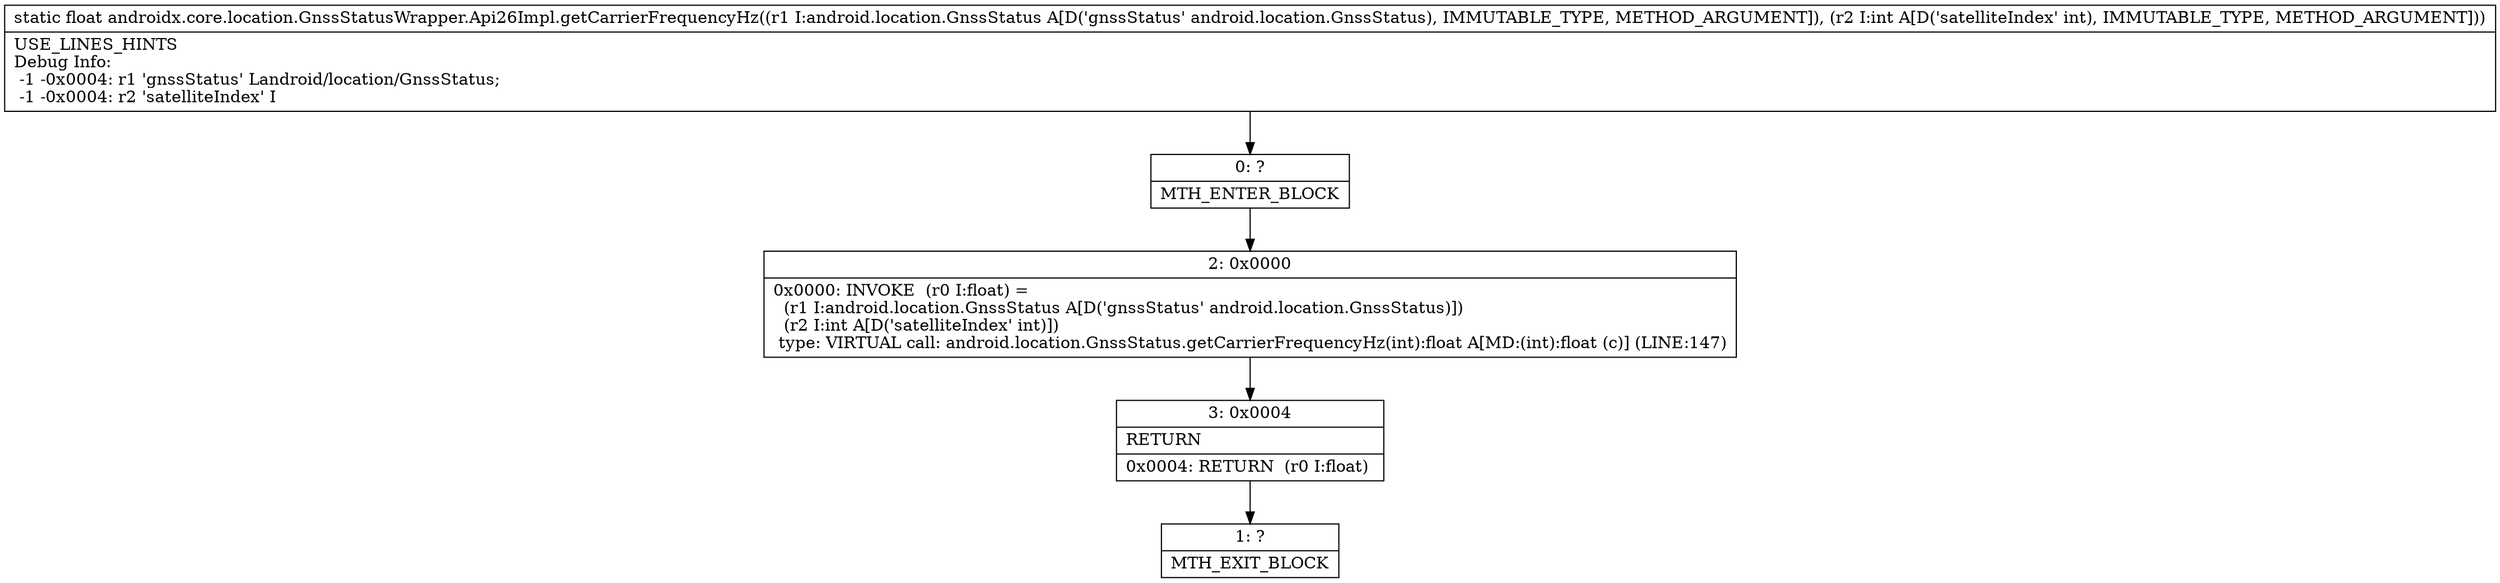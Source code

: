 digraph "CFG forandroidx.core.location.GnssStatusWrapper.Api26Impl.getCarrierFrequencyHz(Landroid\/location\/GnssStatus;I)F" {
Node_0 [shape=record,label="{0\:\ ?|MTH_ENTER_BLOCK\l}"];
Node_2 [shape=record,label="{2\:\ 0x0000|0x0000: INVOKE  (r0 I:float) = \l  (r1 I:android.location.GnssStatus A[D('gnssStatus' android.location.GnssStatus)])\l  (r2 I:int A[D('satelliteIndex' int)])\l type: VIRTUAL call: android.location.GnssStatus.getCarrierFrequencyHz(int):float A[MD:(int):float (c)] (LINE:147)\l}"];
Node_3 [shape=record,label="{3\:\ 0x0004|RETURN\l|0x0004: RETURN  (r0 I:float) \l}"];
Node_1 [shape=record,label="{1\:\ ?|MTH_EXIT_BLOCK\l}"];
MethodNode[shape=record,label="{static float androidx.core.location.GnssStatusWrapper.Api26Impl.getCarrierFrequencyHz((r1 I:android.location.GnssStatus A[D('gnssStatus' android.location.GnssStatus), IMMUTABLE_TYPE, METHOD_ARGUMENT]), (r2 I:int A[D('satelliteIndex' int), IMMUTABLE_TYPE, METHOD_ARGUMENT]))  | USE_LINES_HINTS\lDebug Info:\l  \-1 \-0x0004: r1 'gnssStatus' Landroid\/location\/GnssStatus;\l  \-1 \-0x0004: r2 'satelliteIndex' I\l}"];
MethodNode -> Node_0;Node_0 -> Node_2;
Node_2 -> Node_3;
Node_3 -> Node_1;
}

